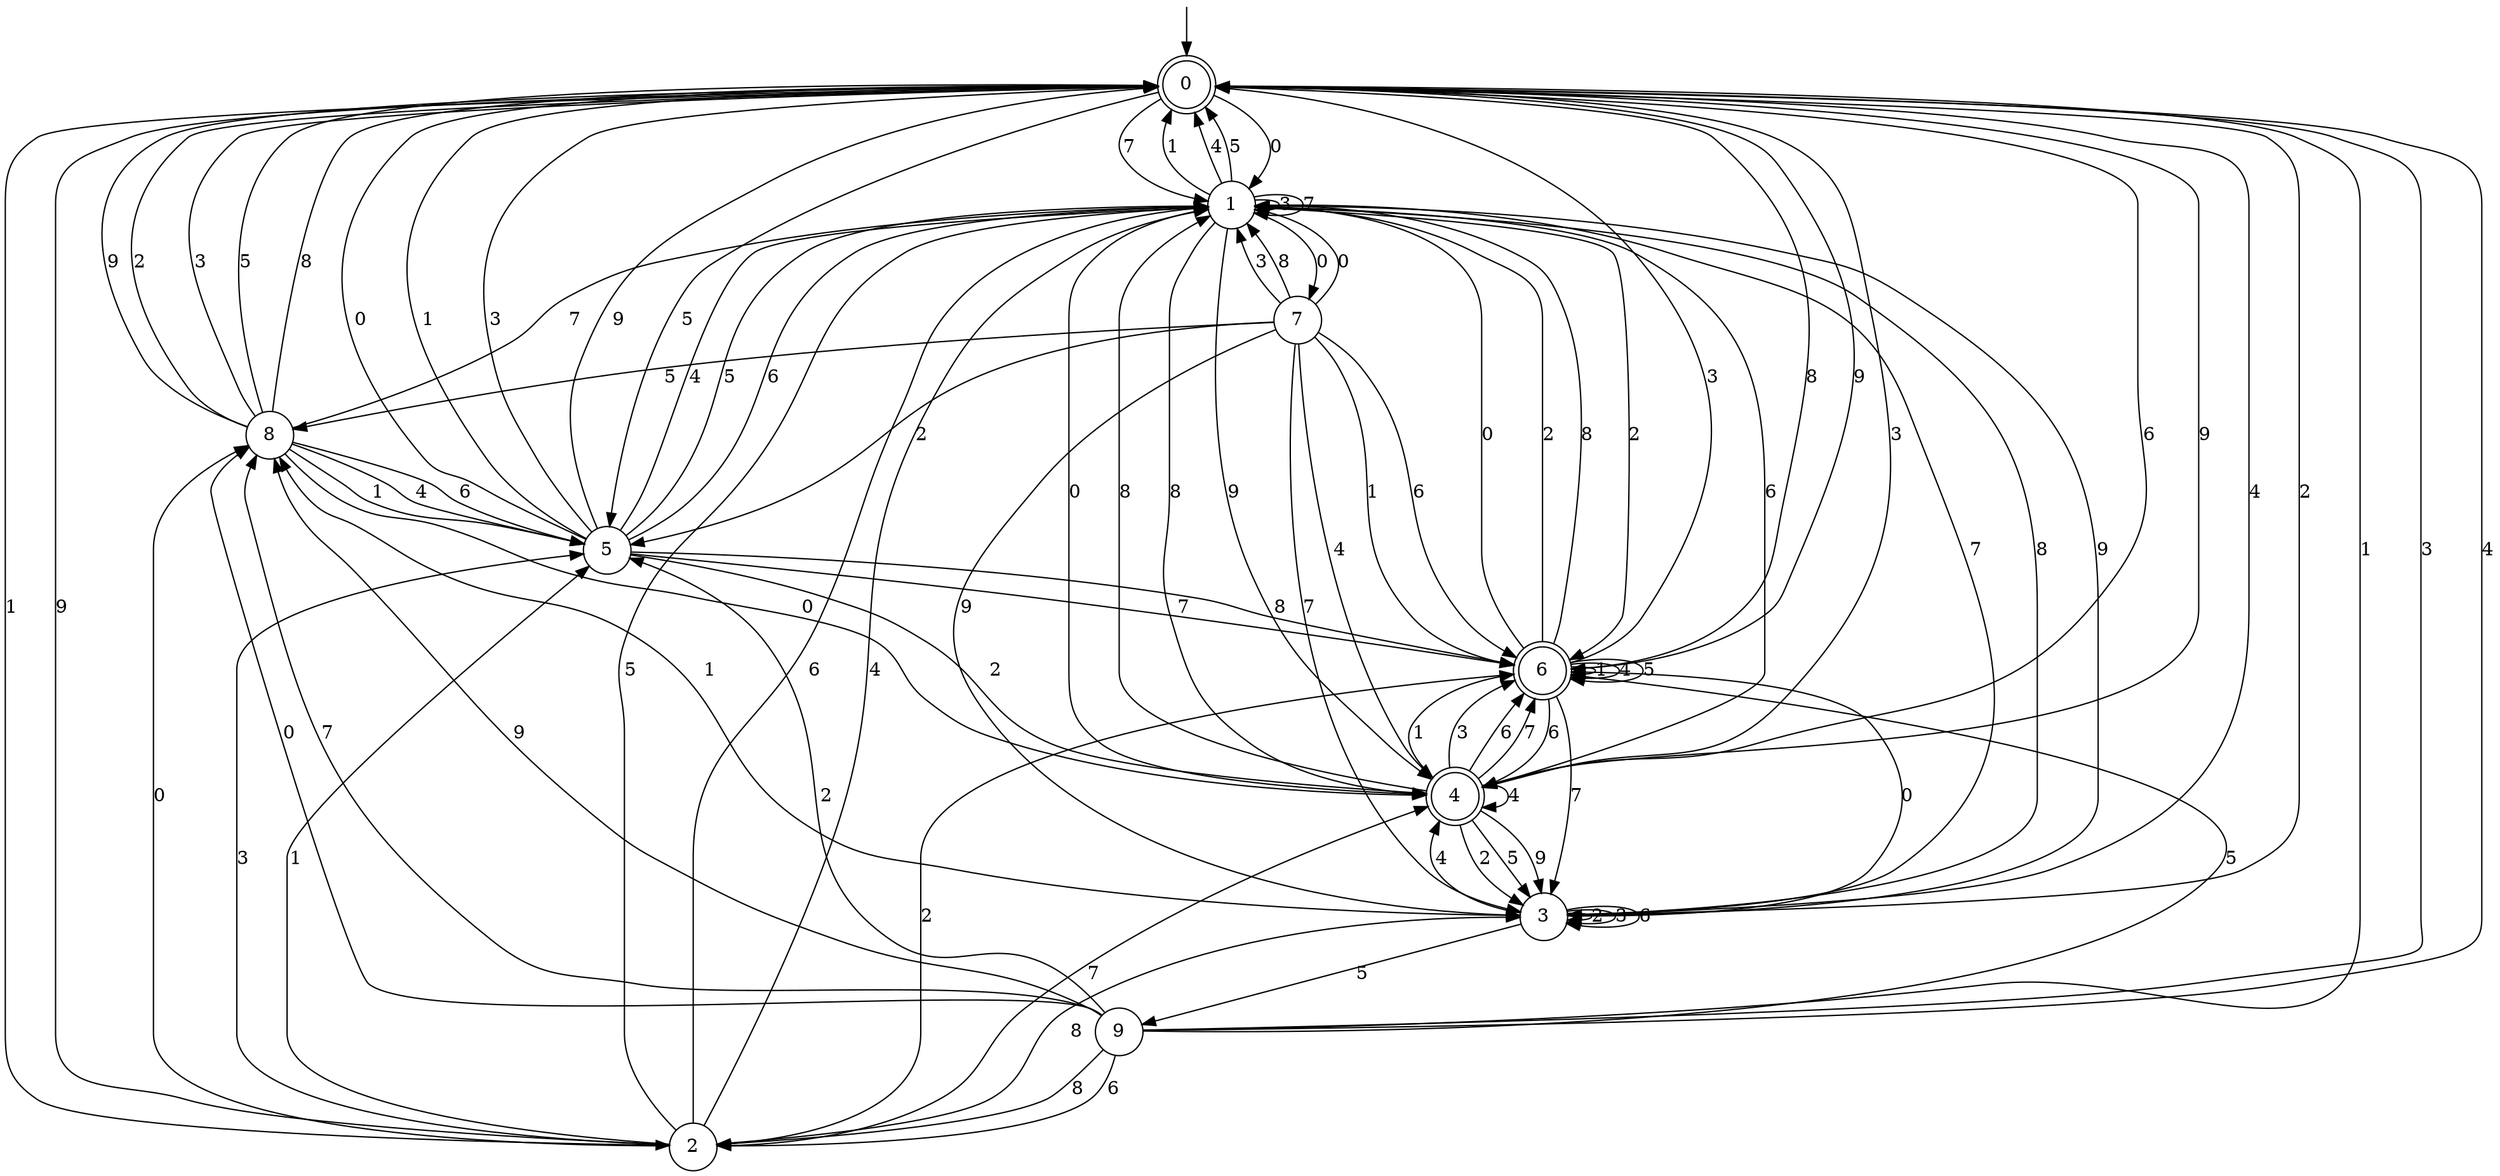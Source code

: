 digraph g {

	s0 [shape="doublecircle" label="0"];
	s1 [shape="circle" label="1"];
	s2 [shape="circle" label="2"];
	s3 [shape="circle" label="3"];
	s4 [shape="doublecircle" label="4"];
	s5 [shape="circle" label="5"];
	s6 [shape="doublecircle" label="6"];
	s7 [shape="circle" label="7"];
	s8 [shape="circle" label="8"];
	s9 [shape="circle" label="9"];
	s0 -> s1 [label="0"];
	s0 -> s2 [label="1"];
	s0 -> s3 [label="2"];
	s0 -> s4 [label="3"];
	s0 -> s3 [label="4"];
	s0 -> s5 [label="5"];
	s0 -> s4 [label="6"];
	s0 -> s1 [label="7"];
	s0 -> s6 [label="8"];
	s0 -> s4 [label="9"];
	s1 -> s7 [label="0"];
	s1 -> s0 [label="1"];
	s1 -> s6 [label="2"];
	s1 -> s1 [label="3"];
	s1 -> s0 [label="4"];
	s1 -> s0 [label="5"];
	s1 -> s4 [label="6"];
	s1 -> s1 [label="7"];
	s1 -> s4 [label="8"];
	s1 -> s4 [label="9"];
	s2 -> s8 [label="0"];
	s2 -> s5 [label="1"];
	s2 -> s6 [label="2"];
	s2 -> s5 [label="3"];
	s2 -> s1 [label="4"];
	s2 -> s1 [label="5"];
	s2 -> s1 [label="6"];
	s2 -> s4 [label="7"];
	s2 -> s3 [label="8"];
	s2 -> s0 [label="9"];
	s3 -> s6 [label="0"];
	s3 -> s8 [label="1"];
	s3 -> s3 [label="2"];
	s3 -> s3 [label="3"];
	s3 -> s4 [label="4"];
	s3 -> s9 [label="5"];
	s3 -> s3 [label="6"];
	s3 -> s1 [label="7"];
	s3 -> s1 [label="8"];
	s3 -> s1 [label="9"];
	s4 -> s1 [label="0"];
	s4 -> s6 [label="1"];
	s4 -> s3 [label="2"];
	s4 -> s6 [label="3"];
	s4 -> s4 [label="4"];
	s4 -> s3 [label="5"];
	s4 -> s6 [label="6"];
	s4 -> s6 [label="7"];
	s4 -> s1 [label="8"];
	s4 -> s3 [label="9"];
	s5 -> s0 [label="0"];
	s5 -> s0 [label="1"];
	s5 -> s4 [label="2"];
	s5 -> s0 [label="3"];
	s5 -> s1 [label="4"];
	s5 -> s1 [label="5"];
	s5 -> s1 [label="6"];
	s5 -> s6 [label="7"];
	s5 -> s6 [label="8"];
	s5 -> s0 [label="9"];
	s6 -> s1 [label="0"];
	s6 -> s6 [label="1"];
	s6 -> s1 [label="2"];
	s6 -> s0 [label="3"];
	s6 -> s6 [label="4"];
	s6 -> s6 [label="5"];
	s6 -> s4 [label="6"];
	s6 -> s3 [label="7"];
	s6 -> s1 [label="8"];
	s6 -> s0 [label="9"];
	s7 -> s1 [label="0"];
	s7 -> s6 [label="1"];
	s7 -> s5 [label="2"];
	s7 -> s1 [label="3"];
	s7 -> s4 [label="4"];
	s7 -> s8 [label="5"];
	s7 -> s6 [label="6"];
	s7 -> s3 [label="7"];
	s7 -> s1 [label="8"];
	s7 -> s3 [label="9"];
	s8 -> s4 [label="0"];
	s8 -> s5 [label="1"];
	s8 -> s0 [label="2"];
	s8 -> s0 [label="3"];
	s8 -> s5 [label="4"];
	s8 -> s0 [label="5"];
	s8 -> s5 [label="6"];
	s8 -> s1 [label="7"];
	s8 -> s0 [label="8"];
	s8 -> s0 [label="9"];
	s9 -> s8 [label="0"];
	s9 -> s0 [label="1"];
	s9 -> s5 [label="2"];
	s9 -> s0 [label="3"];
	s9 -> s0 [label="4"];
	s9 -> s6 [label="5"];
	s9 -> s2 [label="6"];
	s9 -> s8 [label="7"];
	s9 -> s2 [label="8"];
	s9 -> s8 [label="9"];

__start0 [label="" shape="none" width="0" height="0"];
__start0 -> s0;

}
